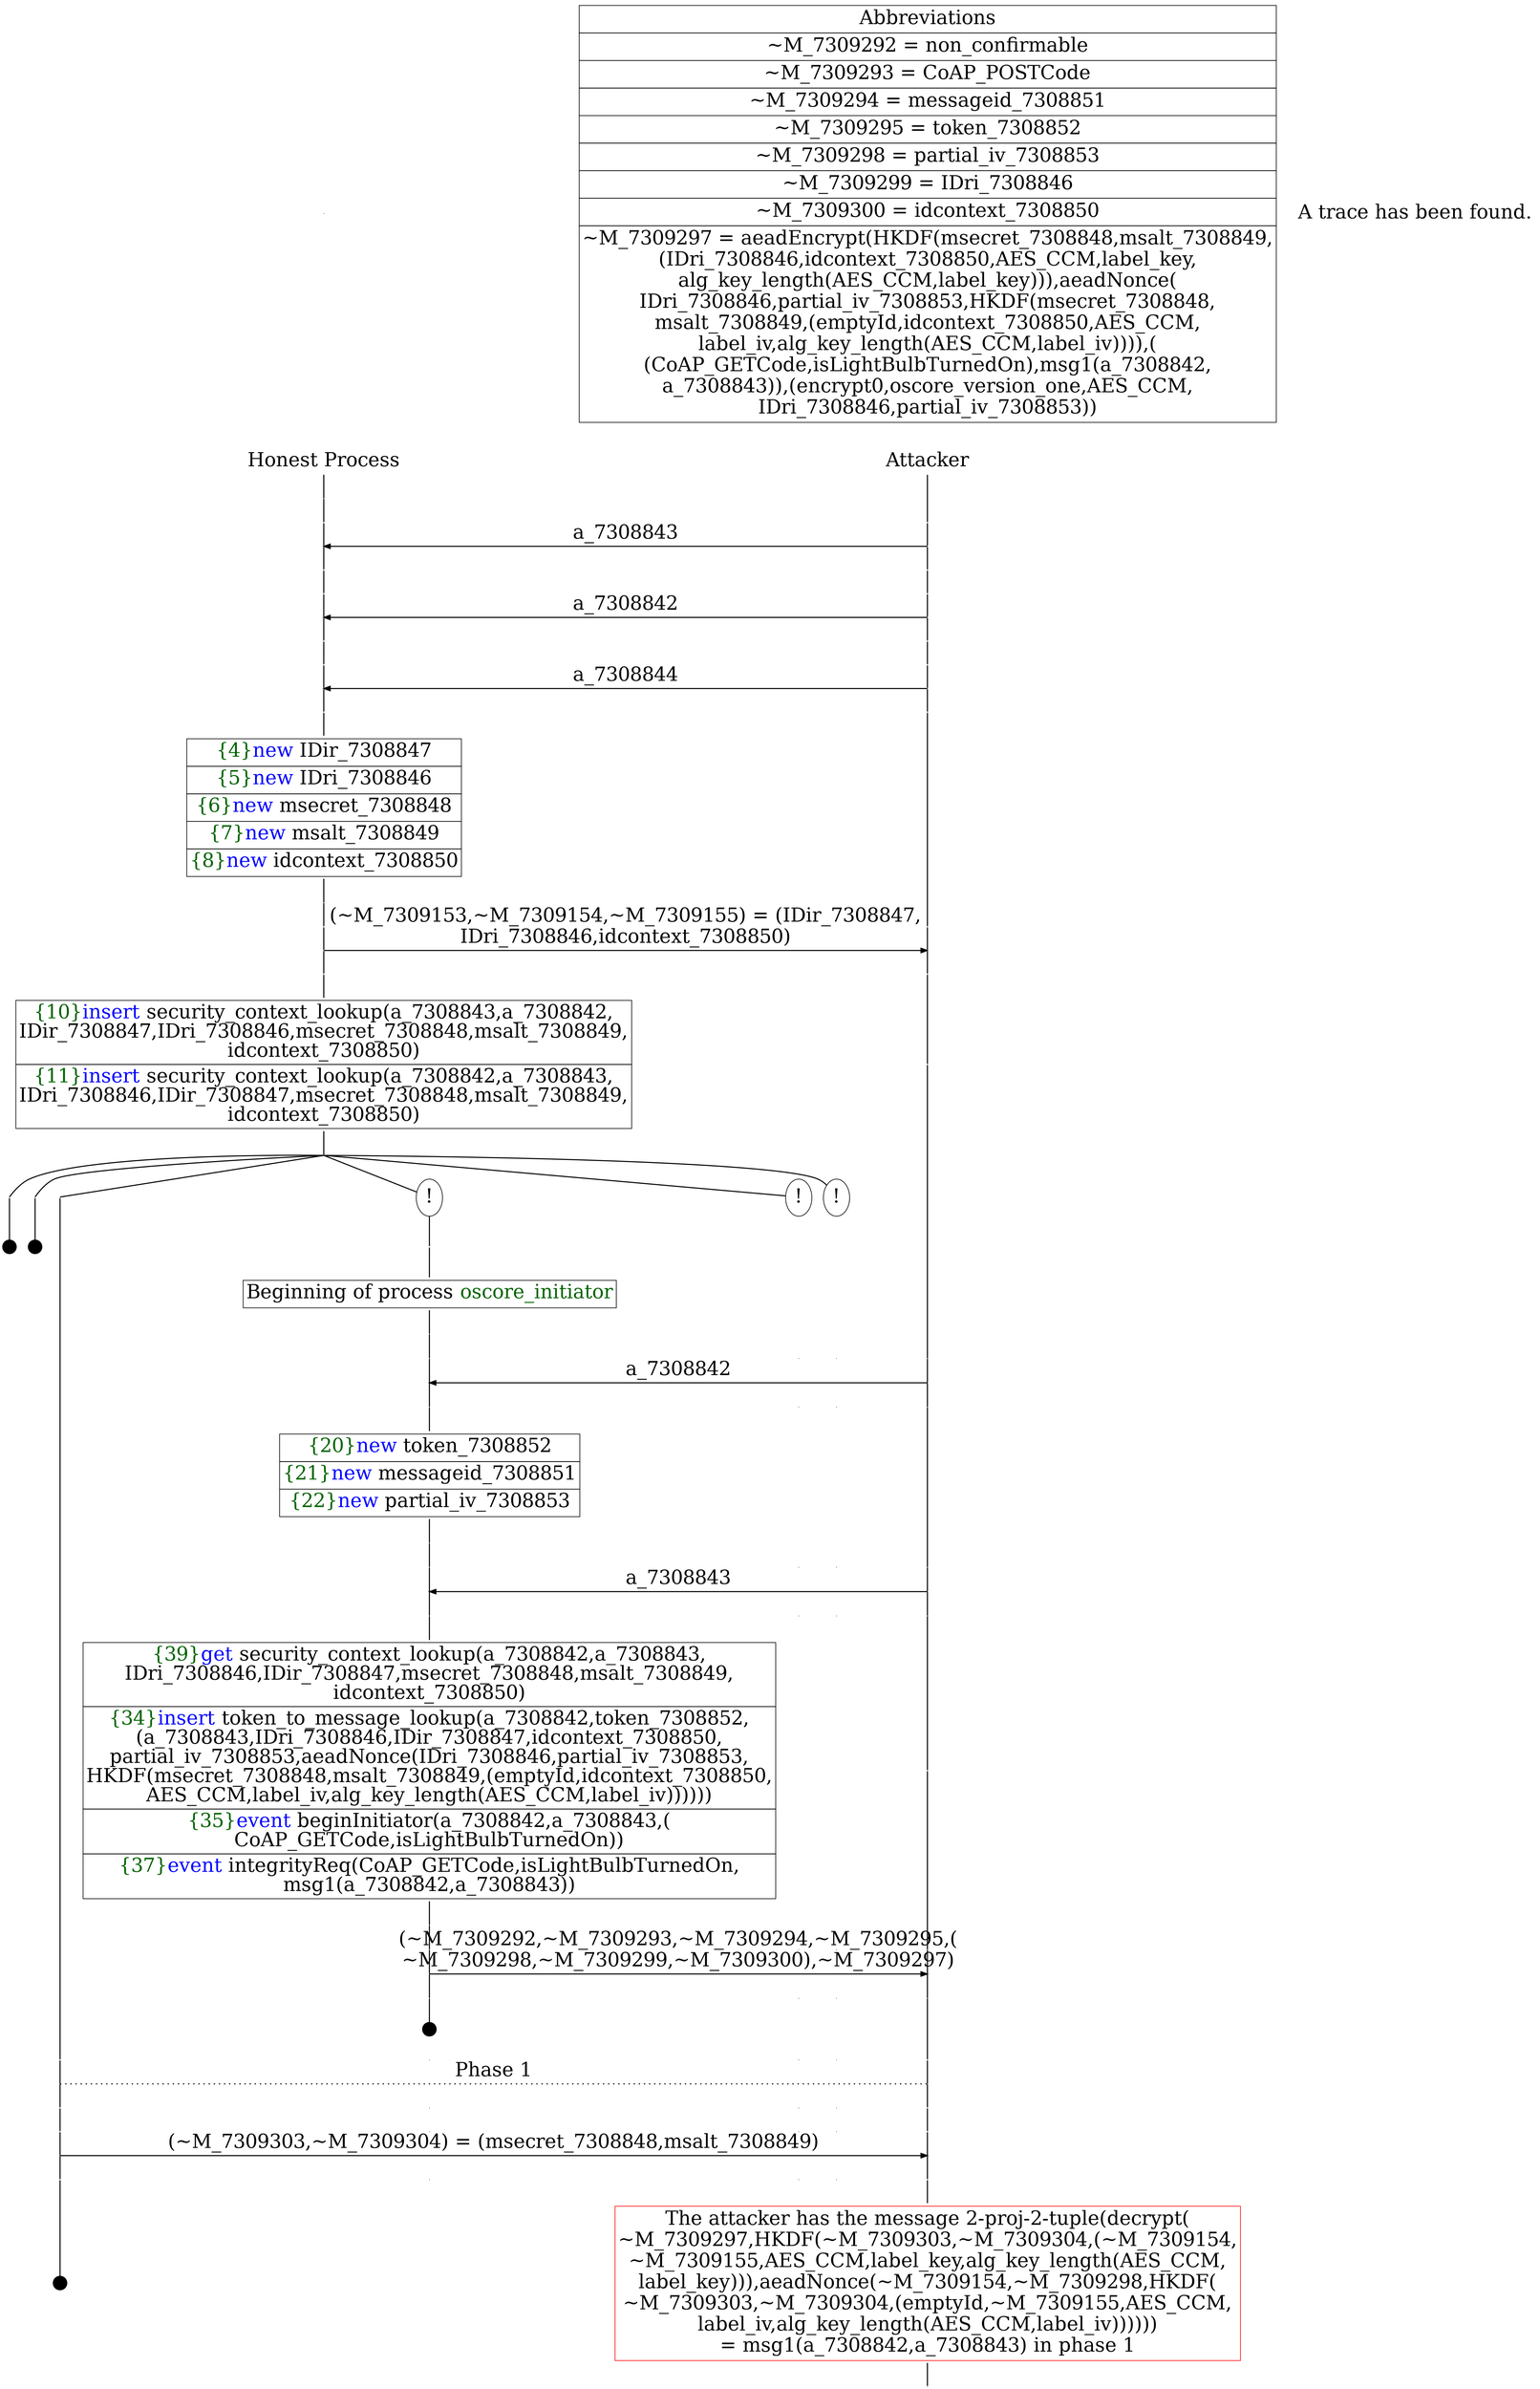 digraph {
graph [ordering = out]
edge [arrowhead = none, penwidth = 1.6, fontsize = 30]
node [shape = point, width = 0, height = 0, fontsize = 30]
Trace<br/>
[label = <A trace has been found.<br/>
>, shape = plaintext]
P0__0 [label = "Honest Process", shape = plaintext]
P__0 [label = "Attacker", shape = plaintext]
Trace -> P0__0 [label = "", style = invisible, weight = 100]{rank = same; P0__0 P__0}
P0__0 -> P0__1 [label = <>, weight = 100]
P0__1 -> P0__2 [label = <>, weight = 100]
P__0 -> P__1 [label = <>, weight = 100]
{rank = same; P__1 P0__2}
P0__2 -> P0__3 [label = <>, weight = 100]
P__1 -> P__2 [label = <>, weight = 100]
{rank = same; P__2 P0__3}
P0__3 -> P__2 [label = <a_7308843>, dir = back, arrowhead = normal]
P0__3 -> P0__4 [label = <>, weight = 100]
P__2 -> P__3 [label = <>, weight = 100]
{rank = same; P__3 P0__4}
P0__4 -> P0__5 [label = <>, weight = 100]
P__3 -> P__4 [label = <>, weight = 100]
{rank = same; P__4 P0__5}
P0__5 -> P0__6 [label = <>, weight = 100]
P__4 -> P__5 [label = <>, weight = 100]
{rank = same; P__5 P0__6}
P0__6 -> P__5 [label = <a_7308842>, dir = back, arrowhead = normal]
P0__6 -> P0__7 [label = <>, weight = 100]
P__5 -> P__6 [label = <>, weight = 100]
{rank = same; P__6 P0__7}
P0__7 -> P0__8 [label = <>, weight = 100]
P__6 -> P__7 [label = <>, weight = 100]
{rank = same; P__7 P0__8}
P0__8 -> P0__9 [label = <>, weight = 100]
P__7 -> P__8 [label = <>, weight = 100]
{rank = same; P__8 P0__9}
P0__9 -> P__8 [label = <a_7308844>, dir = back, arrowhead = normal]
P0__9 -> P0__10 [label = <>, weight = 100]
P__8 -> P__9 [label = <>, weight = 100]
{rank = same; P__9 P0__10}
P0__10 -> P0__11 [label = <>, weight = 100]
P0__11 [shape = plaintext, label = <<TABLE BORDER="0" CELLBORDER="1" CELLSPACING="0" CELLPADDING="4"> <TR><TD><FONT COLOR="darkgreen">{4}</FONT><FONT COLOR="blue">new </FONT>IDir_7308847</TD></TR><TR><TD><FONT COLOR="darkgreen">{5}</FONT><FONT COLOR="blue">new </FONT>IDri_7308846</TD></TR><TR><TD><FONT COLOR="darkgreen">{6}</FONT><FONT COLOR="blue">new </FONT>msecret_7308848</TD></TR><TR><TD><FONT COLOR="darkgreen">{7}</FONT><FONT COLOR="blue">new </FONT>msalt_7308849</TD></TR><TR><TD><FONT COLOR="darkgreen">{8}</FONT><FONT COLOR="blue">new </FONT>idcontext_7308850</TD></TR></TABLE>>]
P0__11 -> P0__12 [label = <>, weight = 100]
P0__12 -> P0__13 [label = <>, weight = 100]
P__9 -> P__10 [label = <>, weight = 100]
{rank = same; P__10 P0__13}
P0__13 -> P0__14 [label = <>, weight = 100]
P__10 -> P__11 [label = <>, weight = 100]
{rank = same; P__11 P0__14}
P0__14 -> P__11 [label = <(~M_7309153,~M_7309154,~M_7309155) = (IDir_7308847,<br/>
IDri_7308846,idcontext_7308850)>, arrowhead = normal]
P0__14 -> P0__15 [label = <>, weight = 100]
P__11 -> P__12 [label = <>, weight = 100]
{rank = same; P__12 P0__15}
P0__15 -> P0__16 [label = <>, weight = 100]
P0__16 [shape = plaintext, label = <<TABLE BORDER="0" CELLBORDER="1" CELLSPACING="0" CELLPADDING="4"> <TR><TD><FONT COLOR="darkgreen">{10}</FONT><FONT COLOR="blue">insert </FONT>security_context_lookup(a_7308843,a_7308842,<br/>
IDir_7308847,IDri_7308846,msecret_7308848,msalt_7308849,<br/>
idcontext_7308850)</TD></TR><TR><TD><FONT COLOR="darkgreen">{11}</FONT><FONT COLOR="blue">insert </FONT>security_context_lookup(a_7308842,a_7308843,<br/>
IDri_7308846,IDir_7308847,msecret_7308848,msalt_7308849,<br/>
idcontext_7308850)</TD></TR></TABLE>>]
P0__16 -> P0__17 [label = <>, weight = 100]
P__12 -> P__13 [label = <>, weight = 100]
{rank = same; P__13 P0__16}
/*RPar */
P0__17 -> P0_5__17 [label = <>]
P0__17 -> P0_4__17 [label = <>]
P0__17 -> P0_3__17 [label = <>]
P0__17 -> P0_2__17 [label = <>]
P0__17 -> P0_1__17 [label = <>]
P0__17 -> P0_0__17 [label = <>]
P0__17 [label = "", fixedsize = false, width = 0, height = 0, shape = none]
{rank = same; P0_0__17 P0_1__17 P0_2__17 P0_3__17 P0_4__17 P0_5__17}
P0_0__17 [label = "!", shape = ellipse]
P0_1__17 [label = "!", shape = ellipse]
P0_2__17 [label = "!", shape = ellipse]
P0_2_0__17 [label = "", fixedsize = false, width = 0, height = 0, shape = none]
P0_2__17 -> P0_2_0__17 [label = <>, weight = 100]
P0_2_0__17 -> P0_2_0__18 [label = <>, weight = 100]
P0_2_0__18 [shape = plaintext, label = <<TABLE BORDER="0" CELLBORDER="1" CELLSPACING="0" CELLPADDING="4"> <TR><TD>Beginning of process <FONT COLOR="darkgreen">oscore_initiator</FONT></TD></TR></TABLE>>]
P0_2_0__18 -> P0_2_0__19 [label = <>, weight = 100]
P0_4__18 [label = "", width = 0.3, height = 0.3]
P0_4__17 -> P0_4__18 [label = <>, weight = 100]
P0_5__18 [label = "", width = 0.3, height = 0.3]
P0_5__17 -> P0_5__18 [label = <>, weight = 100]
P0_2_0__19 -> P0_2_0__20 [label = <>, weight = 100]
P0_1__18 [label = "", style = invisible]
P0_1__17 -> P0_1__18 [label = <>, weight = 100, style = invisible]
P0_0__18 [label = "", style = invisible]
P0_0__17 -> P0_0__18 [label = <>, weight = 100, style = invisible]
P__13 -> P__14 [label = <>, weight = 100]
{rank = same; P__14 P0_0__18 P0_1__18 P0_2_0__20}
P0_2_0__20 -> P0_2_0__21 [label = <>, weight = 100]
P__14 -> P__15 [label = <>, weight = 100]
{rank = same; P__15 P0_2_0__21}
P0_2_0__21 -> P__15 [label = <a_7308842>, dir = back, arrowhead = normal]
P0_2_0__21 -> P0_2_0__22 [label = <>, weight = 100]
P0_1__19 [label = "", style = invisible]
P0_1__18 -> P0_1__19 [label = <>, weight = 100, style = invisible]
P0_0__19 [label = "", style = invisible]
P0_0__18 -> P0_0__19 [label = <>, weight = 100, style = invisible]
P__15 -> P__16 [label = <>, weight = 100]
{rank = same; P__16 P0_0__19 P0_1__19 P0_2_0__22}
P0_2_0__22 -> P0_2_0__23 [label = <>, weight = 100]
P0_2_0__23 [shape = plaintext, label = <<TABLE BORDER="0" CELLBORDER="1" CELLSPACING="0" CELLPADDING="4"> <TR><TD><FONT COLOR="darkgreen">{20}</FONT><FONT COLOR="blue">new </FONT>token_7308852</TD></TR><TR><TD><FONT COLOR="darkgreen">{21}</FONT><FONT COLOR="blue">new </FONT>messageid_7308851</TD></TR><TR><TD><FONT COLOR="darkgreen">{22}</FONT><FONT COLOR="blue">new </FONT>partial_iv_7308853</TD></TR></TABLE>>]
P0_2_0__23 -> P0_2_0__24 [label = <>, weight = 100]
P0_2_0__24 -> P0_2_0__25 [label = <>, weight = 100]
P0_1__20 [label = "", style = invisible]
P0_1__19 -> P0_1__20 [label = <>, weight = 100, style = invisible]
P0_0__20 [label = "", style = invisible]
P0_0__19 -> P0_0__20 [label = <>, weight = 100, style = invisible]
P__16 -> P__17 [label = <>, weight = 100]
{rank = same; P__17 P0_0__20 P0_1__20 P0_2_0__25}
P0_2_0__25 -> P0_2_0__26 [label = <>, weight = 100]
P__17 -> P__18 [label = <>, weight = 100]
{rank = same; P__18 P0_2_0__26}
P0_2_0__26 -> P__18 [label = <a_7308843>, dir = back, arrowhead = normal]
P0_2_0__26 -> P0_2_0__27 [label = <>, weight = 100]
P0_1__21 [label = "", style = invisible]
P0_1__20 -> P0_1__21 [label = <>, weight = 100, style = invisible]
P0_0__21 [label = "", style = invisible]
P0_0__20 -> P0_0__21 [label = <>, weight = 100, style = invisible]
P__18 -> P__19 [label = <>, weight = 100]
{rank = same; P__19 P0_0__21 P0_1__21 P0_2_0__27}
P0_2_0__27 -> P0_2_0__28 [label = <>, weight = 100]
P0_2_0__28 [shape = plaintext, label = <<TABLE BORDER="0" CELLBORDER="1" CELLSPACING="0" CELLPADDING="4"> <TR><TD><FONT COLOR="darkgreen">{39}</FONT><FONT COLOR="blue">get </FONT>security_context_lookup(a_7308842,a_7308843,<br/>
IDri_7308846,IDir_7308847,msecret_7308848,msalt_7308849,<br/>
idcontext_7308850)</TD></TR><TR><TD><FONT COLOR="darkgreen">{34}</FONT><FONT COLOR="blue">insert </FONT>token_to_message_lookup(a_7308842,token_7308852,<br/>
(a_7308843,IDri_7308846,IDir_7308847,idcontext_7308850,<br/>
partial_iv_7308853,aeadNonce(IDri_7308846,partial_iv_7308853,<br/>
HKDF(msecret_7308848,msalt_7308849,(emptyId,idcontext_7308850,<br/>
AES_CCM,label_iv,alg_key_length(AES_CCM,label_iv))))))<br/>
</TD></TR><TR><TD><FONT COLOR="darkgreen">{35}</FONT><FONT COLOR="blue">event</FONT> beginInitiator(a_7308842,a_7308843,(<br/>
CoAP_GETCode,isLightBulbTurnedOn))</TD></TR><TR><TD><FONT COLOR="darkgreen">{37}</FONT><FONT COLOR="blue">event</FONT> integrityReq(CoAP_GETCode,isLightBulbTurnedOn,<br/>
msg1(a_7308842,a_7308843))</TD></TR></TABLE>>]
P0_2_0__28 -> P0_2_0__29 [label = <>, weight = 100]
P__19 -> P__20 [label = <>, weight = 100]
{rank = same; P__20 P0_2_0__28}
P0_2_0__29 -> P0_2_0__30 [label = <>, weight = 100]
P0_1__22 [label = "", style = invisible]
P0_1__21 -> P0_1__22 [label = <>, weight = 100, style = invisible]
P0_0__22 [label = "", style = invisible]
P0_0__21 -> P0_0__22 [label = <>, weight = 100, style = invisible]
P__20 -> P__21 [label = <>, weight = 100]
{rank = same; P__21 P0_0__22 P0_1__22 P0_2_0__30}
P0_2_0__30 -> P0_2_0__31 [label = <>, weight = 100]
P__21 -> P__22 [label = <>, weight = 100]
{rank = same; P__22 P0_2_0__31}
P0_2_0__31 -> P__22 [label = <(~M_7309292,~M_7309293,~M_7309294,~M_7309295,(<br/>
~M_7309298,~M_7309299,~M_7309300),~M_7309297)>, arrowhead = normal]
P0_2_0__31 -> P0_2_0__32 [label = <>, weight = 100]
P0_1__23 [label = "", style = invisible]
P0_1__22 -> P0_1__23 [label = <>, weight = 100, style = invisible]
P0_0__23 [label = "", style = invisible]
P0_0__22 -> P0_0__23 [label = <>, weight = 100, style = invisible]
P__22 -> P__23 [label = <>, weight = 100]
{rank = same; P__23 P0_0__23 P0_1__23 P0_2_0__32}
P0_2_0__33 [label = "", width = 0.3, height = 0.3]
P0_2_0__32 -> P0_2_0__33 [label = <>, weight = 100]
P0_3__17 -> P0_3__18 [label = <>, weight = 100]
P0_2_0__34 [label = "", style = invisible]
P0_2_0__33 -> P0_2_0__34 [label = <>, weight = 100, style = invisible]
P0_1__24 [label = "", style = invisible]
P0_1__23 -> P0_1__24 [label = <>, weight = 100, style = invisible]
P0_0__24 [label = "", style = invisible]
P0_0__23 -> P0_0__24 [label = <>, weight = 100, style = invisible]
P__23 -> P__24 [label = <>, weight = 100]
{rank = same; P__24 P0_0__24 P0_1__24 P0_2_0__34 P0_3__18}
P0_3__18 -> P0_3__19 [label = <>, weight = 100]
P__24 -> P__25 [label = <>, weight = 100]
{rank = same; P__25 P0_3__19}
P0_3__19 -> P__25 [label = <Phase 1>, style = dotted]
P0_3__19 -> P0_3__20 [label = <>, weight = 100]
P0_2_0__35 [label = "", style = invisible]
P0_2_0__34 -> P0_2_0__35 [label = <>, weight = 100, style = invisible]
P0_1__25 [label = "", style = invisible]
P0_1__24 -> P0_1__25 [label = <>, weight = 100, style = invisible]
P0_0__25 [label = "", style = invisible]
P0_0__24 -> P0_0__25 [label = <>, weight = 100, style = invisible]
P__25 -> P__26 [label = <>, weight = 100]
{rank = same; P__26 P0_0__25 P0_1__25 P0_2_0__35 P0_3__20}
P0_3__20 -> P0_3__21 [label = <>, weight = 100]
P0_2_0__36 [label = "", style = invisible]
P0_2_0__35 -> P0_2_0__36 [label = <>, weight = 100, style = invisible]
P0_1__26 [label = "", style = invisible]
P0_1__25 -> P0_1__26 [label = <>, weight = 100, style = invisible]
P0_0__26 [label = "", style = invisible]
P0_0__25 -> P0_0__26 [label = <>, weight = 100, style = invisible]
P__26 -> P__27 [label = <>, weight = 100]
{rank = same; P__27 P0_0__26 P0_1__26 P0_2_0__36 P0_3__21}
P0_3__21 -> P0_3__22 [label = <>, weight = 100]
P__27 -> P__28 [label = <>, weight = 100]
{rank = same; P__28 P0_3__22}
P0_3__22 -> P__28 [label = <(~M_7309303,~M_7309304) = (msecret_7308848,msalt_7308849)>, arrowhead = normal]
P0_3__22 -> P0_3__23 [label = <>, weight = 100]
P0_2_0__37 [label = "", style = invisible]
P0_2_0__36 -> P0_2_0__37 [label = <>, weight = 100, style = invisible]
P0_1__27 [label = "", style = invisible]
P0_1__26 -> P0_1__27 [label = <>, weight = 100, style = invisible]
P0_0__27 [label = "", style = invisible]
P0_0__26 -> P0_0__27 [label = <>, weight = 100, style = invisible]
P__28 -> P__29 [label = <>, weight = 100]
{rank = same; P__29 P0_0__27 P0_1__27 P0_2_0__37 P0_3__23}
P0_3__24 [label = "", width = 0.3, height = 0.3]
P0_3__23 -> P0_3__24 [label = <>, weight = 100]
P__29 -> P__30 [label = <>, weight = 100]
P__30 [color = red, shape = plaintext, label = <<TABLE BORDER="0" CELLBORDER="1" CELLSPACING="0" CELLPADDING="4"> <TR><TD>The attacker has the message 2-proj-2-tuple(decrypt(<br/>
~M_7309297,HKDF(~M_7309303,~M_7309304,(~M_7309154,<br/>
~M_7309155,AES_CCM,label_key,alg_key_length(AES_CCM,<br/>
label_key))),aeadNonce(~M_7309154,~M_7309298,HKDF(<br/>
~M_7309303,~M_7309304,(emptyId,~M_7309155,AES_CCM,<br/>
label_iv,alg_key_length(AES_CCM,label_iv))))))<br/>
= msg1(a_7308842,a_7308843) in phase 1</TD></TR></TABLE>>]
P__30 -> P__31 [label = <>, weight = 100]
Abbrev [shape = plaintext, label = <<TABLE BORDER="0" CELLBORDER="1" CELLSPACING="0" CELLPADDING="4"><TR> <TD> Abbreviations </TD></TR><TR><TD>~M_7309292 = non_confirmable</TD></TR><TR><TD>~M_7309293 = CoAP_POSTCode</TD></TR><TR><TD>~M_7309294 = messageid_7308851</TD></TR><TR><TD>~M_7309295 = token_7308852</TD></TR><TR><TD>~M_7309298 = partial_iv_7308853</TD></TR><TR><TD>~M_7309299 = IDri_7308846</TD></TR><TR><TD>~M_7309300 = idcontext_7308850</TD></TR><TR><TD>~M_7309297 = aeadEncrypt(HKDF(msecret_7308848,msalt_7308849,<br/>
(IDri_7308846,idcontext_7308850,AES_CCM,label_key,<br/>
alg_key_length(AES_CCM,label_key))),aeadNonce(<br/>
IDri_7308846,partial_iv_7308853,HKDF(msecret_7308848,<br/>
msalt_7308849,(emptyId,idcontext_7308850,AES_CCM,<br/>
label_iv,alg_key_length(AES_CCM,label_iv)))),(<br/>
(CoAP_GETCode,isLightBulbTurnedOn),msg1(a_7308842,<br/>
a_7308843)),(encrypt0,oscore_version_one,AES_CCM,<br/>
IDri_7308846,partial_iv_7308853))</TD></TR></TABLE>>]Abbrev -> P__0 [style = invisible, weight =100]}